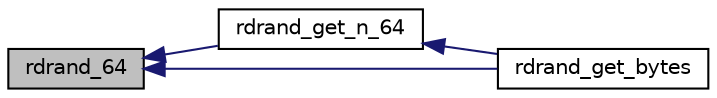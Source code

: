 digraph "rdrand_64"
{
  edge [fontname="Helvetica",fontsize="10",labelfontname="Helvetica",labelfontsize="10"];
  node [fontname="Helvetica",fontsize="10",shape=record];
  rankdir="LR";
  Node1 [label="rdrand_64",height=0.2,width=0.4,color="black", fillcolor="grey75", style="filled" fontcolor="black"];
  Node1 -> Node2 [dir="back",color="midnightblue",fontsize="10",style="solid",fontname="Helvetica"];
  Node2 [label="rdrand_get_n_64",height=0.2,width=0.4,color="black", fillcolor="white", style="filled",URL="$rdrand_8cpp.html#a2e933b7b559d673f1b22a64710b772f7",tooltip="Calls rdrand to obtain multiple 64-byte results. "];
  Node2 -> Node3 [dir="back",color="midnightblue",fontsize="10",style="solid",fontname="Helvetica"];
  Node3 [label="rdrand_get_bytes",height=0.2,width=0.4,color="black", fillcolor="white", style="filled",URL="$rdrand_8cpp.html#a1908b1f4b65c4dabc7cfdff97b488095",tooltip="Calls rdrand to fill a buffer of arbitrary size with random bytes. "];
  Node1 -> Node3 [dir="back",color="midnightblue",fontsize="10",style="solid",fontname="Helvetica"];
}
